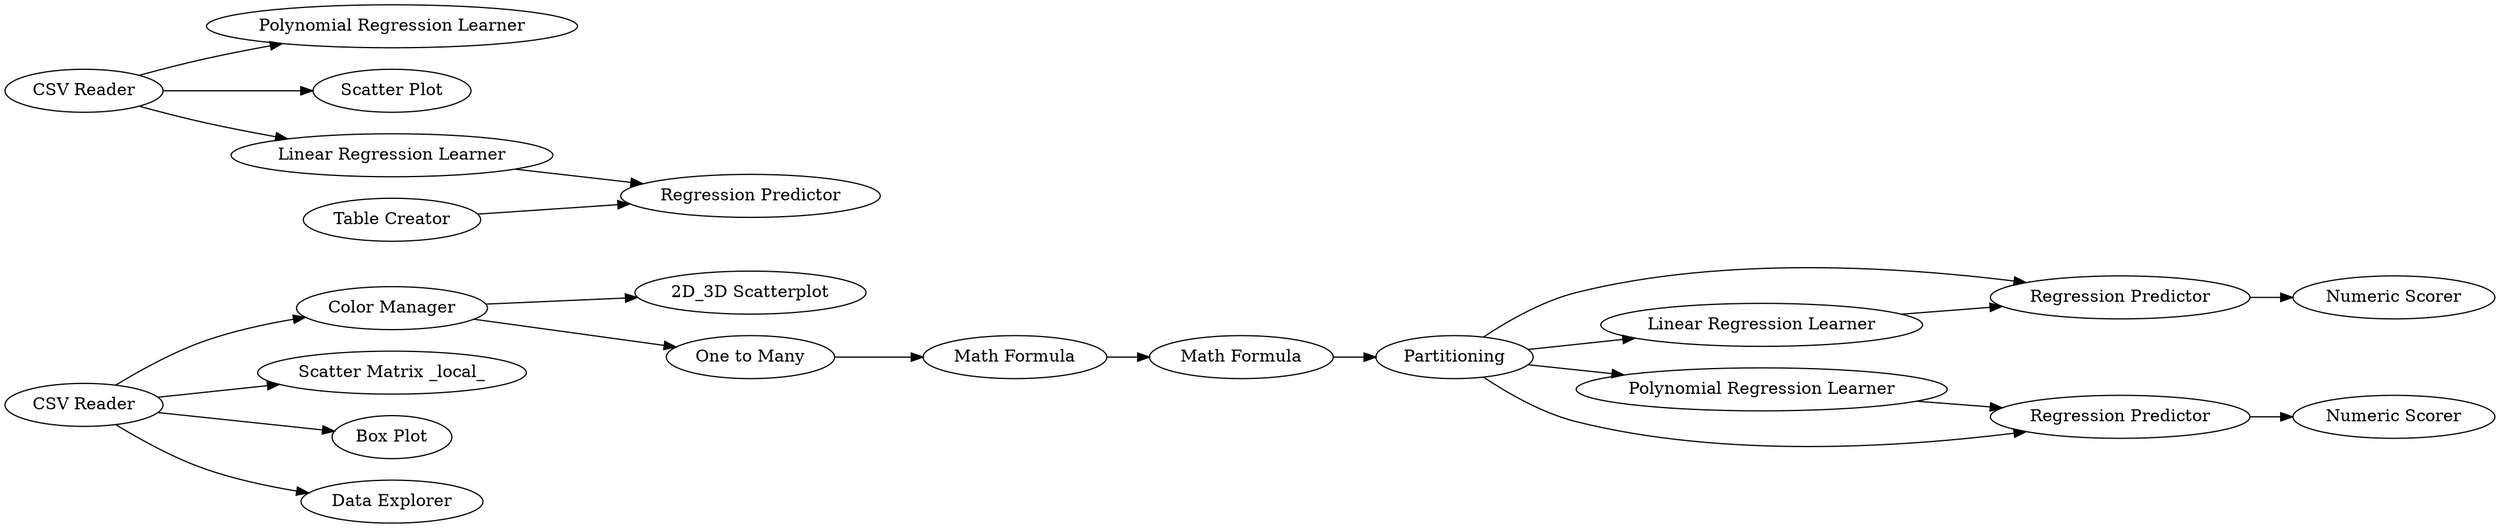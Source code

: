 digraph {
	"3636446217960816194_14" [label=Partitioning]
	"3636446217960816194_12" [label="Color Manager"]
	"3636446217960816194_7" [label="CSV Reader"]
	"3636446217960816194_1" [label="CSV Reader"]
	"3636446217960816194_5" [label="Table Creator"]
	"3636446217960816194_4" [label="Regression Predictor"]
	"3636446217960816194_6" [label="Polynomial Regression Learner"]
	"3636446217960816194_22" [label="Math Formula"]
	"3636446217960816194_13" [label="2D_3D Scatterplot"]
	"3636446217960816194_20" [label="One to Many"]
	"3636446217960816194_15" [label="Regression Predictor"]
	"3636446217960816194_17" [label="Polynomial Regression Learner"]
	"3636446217960816194_10" [label="Scatter Matrix _local_"]
	"3636446217960816194_19" [label="Numeric Scorer"]
	"3636446217960816194_16" [label="Numeric Scorer"]
	"3636446217960816194_2" [label="Scatter Plot"]
	"3636446217960816194_9" [label="Linear Regression Learner"]
	"3636446217960816194_21" [label="Math Formula"]
	"3636446217960816194_18" [label="Regression Predictor"]
	"3636446217960816194_11" [label="Box Plot"]
	"3636446217960816194_8" [label="Data Explorer"]
	"3636446217960816194_3" [label="Linear Regression Learner"]
	"3636446217960816194_15" -> "3636446217960816194_16"
	"3636446217960816194_1" -> "3636446217960816194_3"
	"3636446217960816194_17" -> "3636446217960816194_18"
	"3636446217960816194_14" -> "3636446217960816194_15"
	"3636446217960816194_12" -> "3636446217960816194_20"
	"3636446217960816194_12" -> "3636446217960816194_13"
	"3636446217960816194_14" -> "3636446217960816194_17"
	"3636446217960816194_7" -> "3636446217960816194_11"
	"3636446217960816194_5" -> "3636446217960816194_4"
	"3636446217960816194_20" -> "3636446217960816194_21"
	"3636446217960816194_14" -> "3636446217960816194_18"
	"3636446217960816194_22" -> "3636446217960816194_14"
	"3636446217960816194_3" -> "3636446217960816194_4"
	"3636446217960816194_7" -> "3636446217960816194_8"
	"3636446217960816194_9" -> "3636446217960816194_15"
	"3636446217960816194_21" -> "3636446217960816194_22"
	"3636446217960816194_1" -> "3636446217960816194_6"
	"3636446217960816194_7" -> "3636446217960816194_12"
	"3636446217960816194_18" -> "3636446217960816194_19"
	"3636446217960816194_14" -> "3636446217960816194_9"
	"3636446217960816194_7" -> "3636446217960816194_10"
	"3636446217960816194_1" -> "3636446217960816194_2"
	rankdir=LR
}
